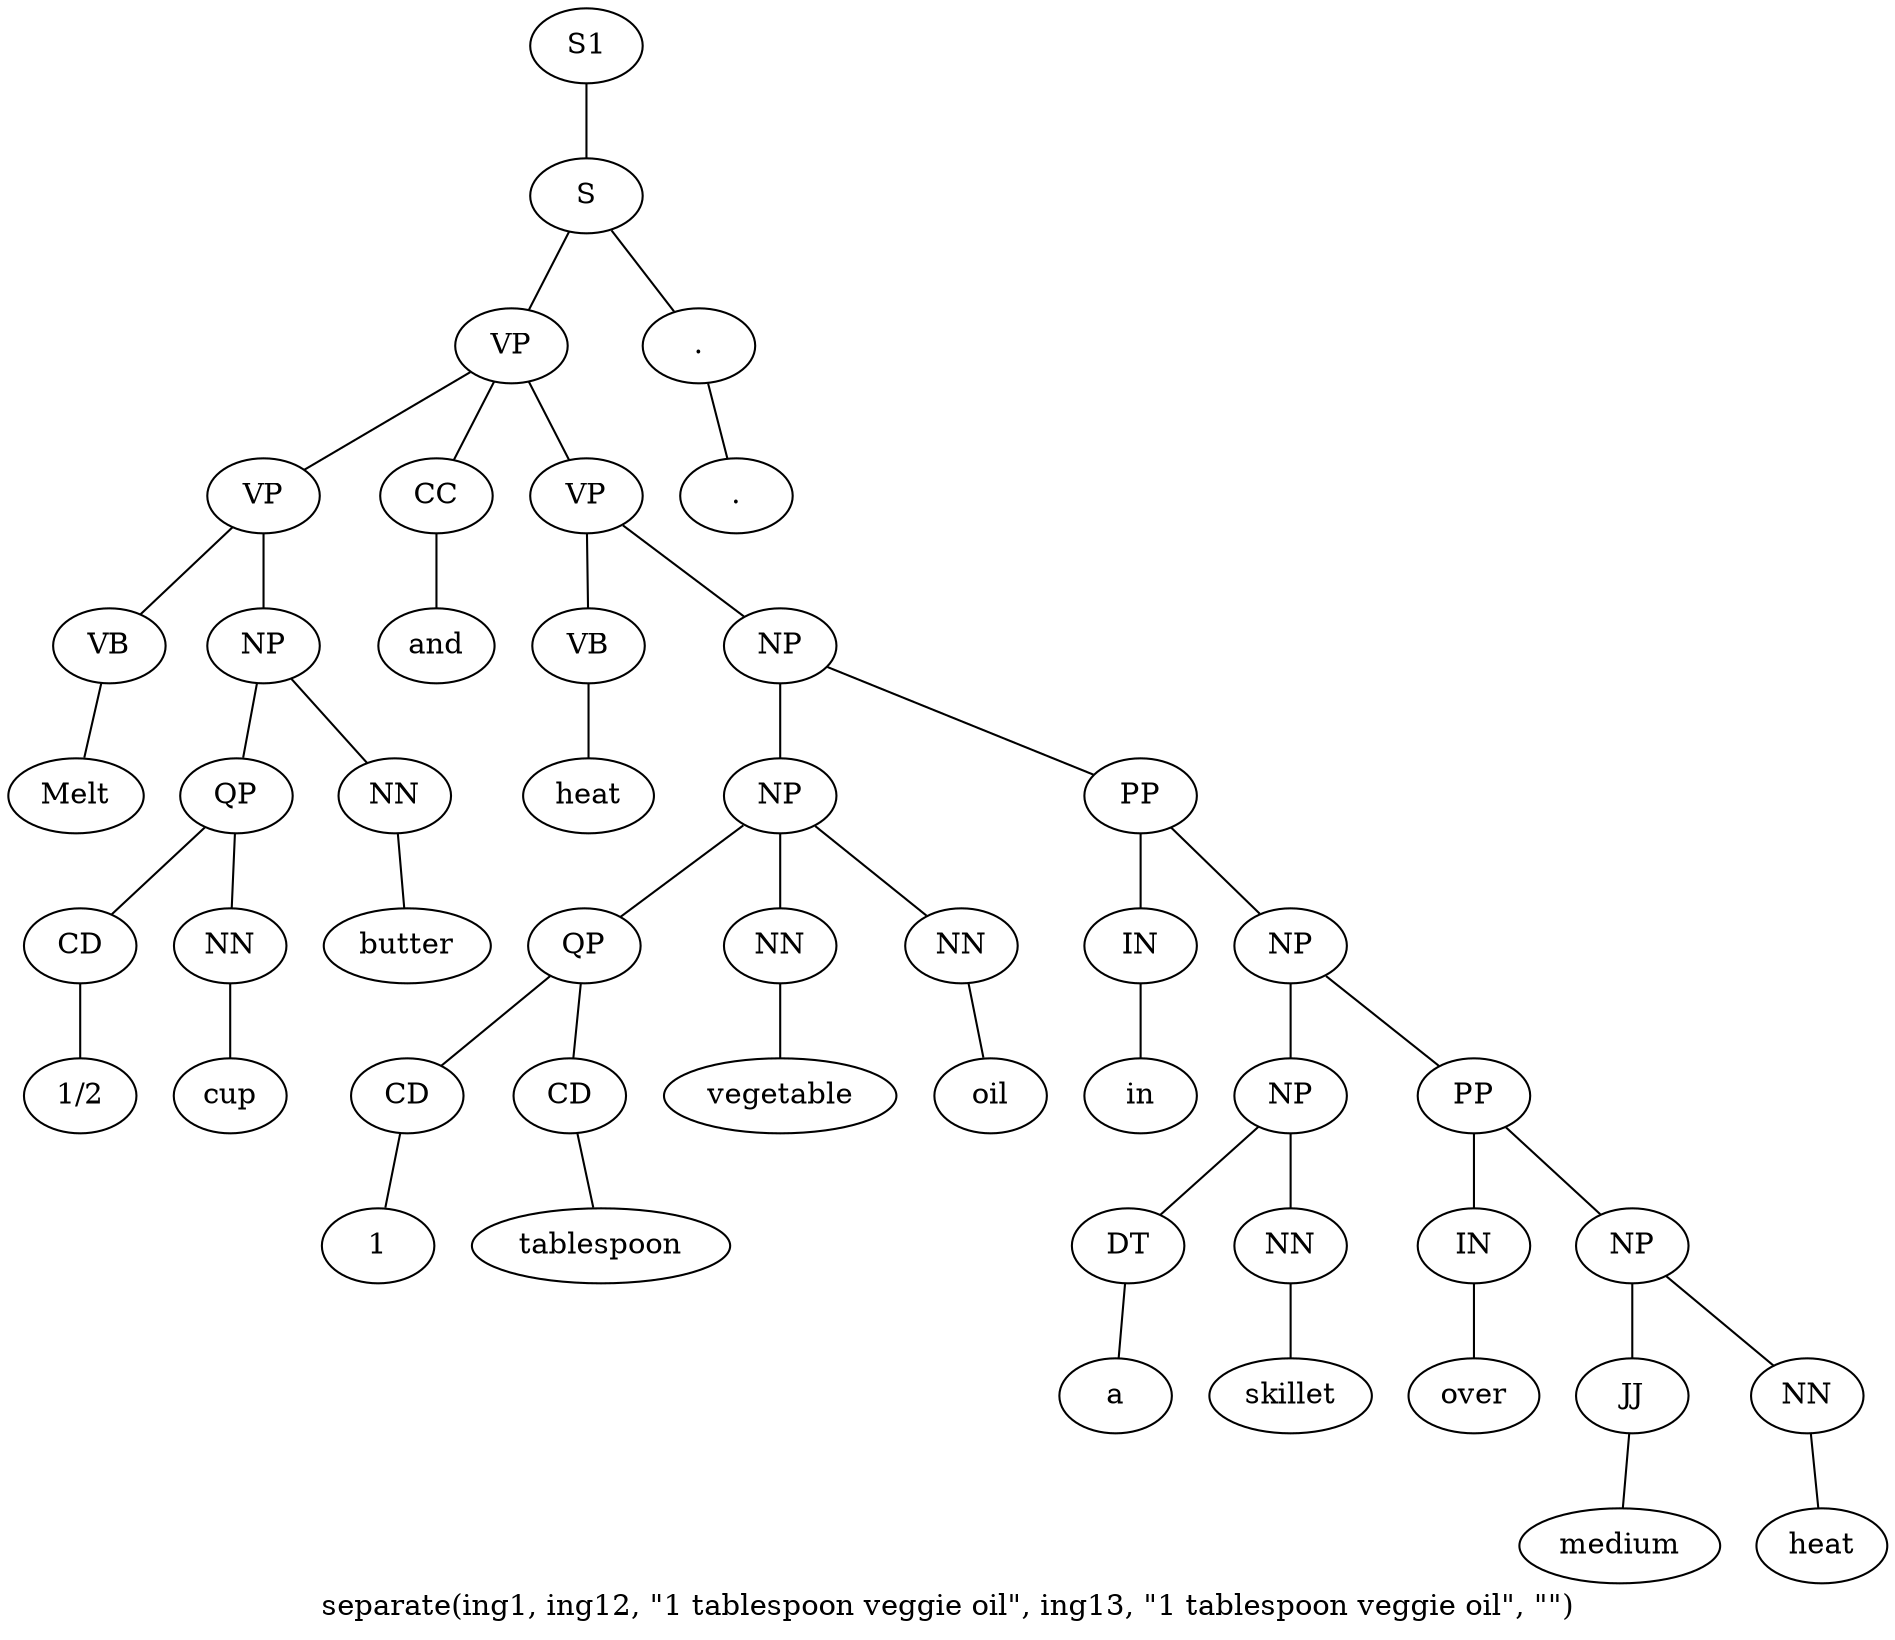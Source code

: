 graph SyntaxGraph {
	label = "separate(ing1, ing12, \"1 tablespoon veggie oil\", ing13, \"1 tablespoon veggie oil\", \"\")";
	Node0 [label="S1"];
	Node1 [label="S"];
	Node2 [label="VP"];
	Node3 [label="VP"];
	Node4 [label="VB"];
	Node5 [label="Melt"];
	Node6 [label="NP"];
	Node7 [label="QP"];
	Node8 [label="CD"];
	Node9 [label="1/2"];
	Node10 [label="NN"];
	Node11 [label="cup"];
	Node12 [label="NN"];
	Node13 [label="butter"];
	Node14 [label="CC"];
	Node15 [label="and"];
	Node16 [label="VP"];
	Node17 [label="VB"];
	Node18 [label="heat"];
	Node19 [label="NP"];
	Node20 [label="NP"];
	Node21 [label="QP"];
	Node22 [label="CD"];
	Node23 [label="1"];
	Node24 [label="CD"];
	Node25 [label="tablespoon"];
	Node26 [label="NN"];
	Node27 [label="vegetable"];
	Node28 [label="NN"];
	Node29 [label="oil"];
	Node30 [label="PP"];
	Node31 [label="IN"];
	Node32 [label="in"];
	Node33 [label="NP"];
	Node34 [label="NP"];
	Node35 [label="DT"];
	Node36 [label="a"];
	Node37 [label="NN"];
	Node38 [label="skillet"];
	Node39 [label="PP"];
	Node40 [label="IN"];
	Node41 [label="over"];
	Node42 [label="NP"];
	Node43 [label="JJ"];
	Node44 [label="medium"];
	Node45 [label="NN"];
	Node46 [label="heat"];
	Node47 [label="."];
	Node48 [label="."];

	Node0 -- Node1;
	Node1 -- Node2;
	Node1 -- Node47;
	Node2 -- Node3;
	Node2 -- Node14;
	Node2 -- Node16;
	Node3 -- Node4;
	Node3 -- Node6;
	Node4 -- Node5;
	Node6 -- Node7;
	Node6 -- Node12;
	Node7 -- Node8;
	Node7 -- Node10;
	Node8 -- Node9;
	Node10 -- Node11;
	Node12 -- Node13;
	Node14 -- Node15;
	Node16 -- Node17;
	Node16 -- Node19;
	Node17 -- Node18;
	Node19 -- Node20;
	Node19 -- Node30;
	Node20 -- Node21;
	Node20 -- Node26;
	Node20 -- Node28;
	Node21 -- Node22;
	Node21 -- Node24;
	Node22 -- Node23;
	Node24 -- Node25;
	Node26 -- Node27;
	Node28 -- Node29;
	Node30 -- Node31;
	Node30 -- Node33;
	Node31 -- Node32;
	Node33 -- Node34;
	Node33 -- Node39;
	Node34 -- Node35;
	Node34 -- Node37;
	Node35 -- Node36;
	Node37 -- Node38;
	Node39 -- Node40;
	Node39 -- Node42;
	Node40 -- Node41;
	Node42 -- Node43;
	Node42 -- Node45;
	Node43 -- Node44;
	Node45 -- Node46;
	Node47 -- Node48;
}